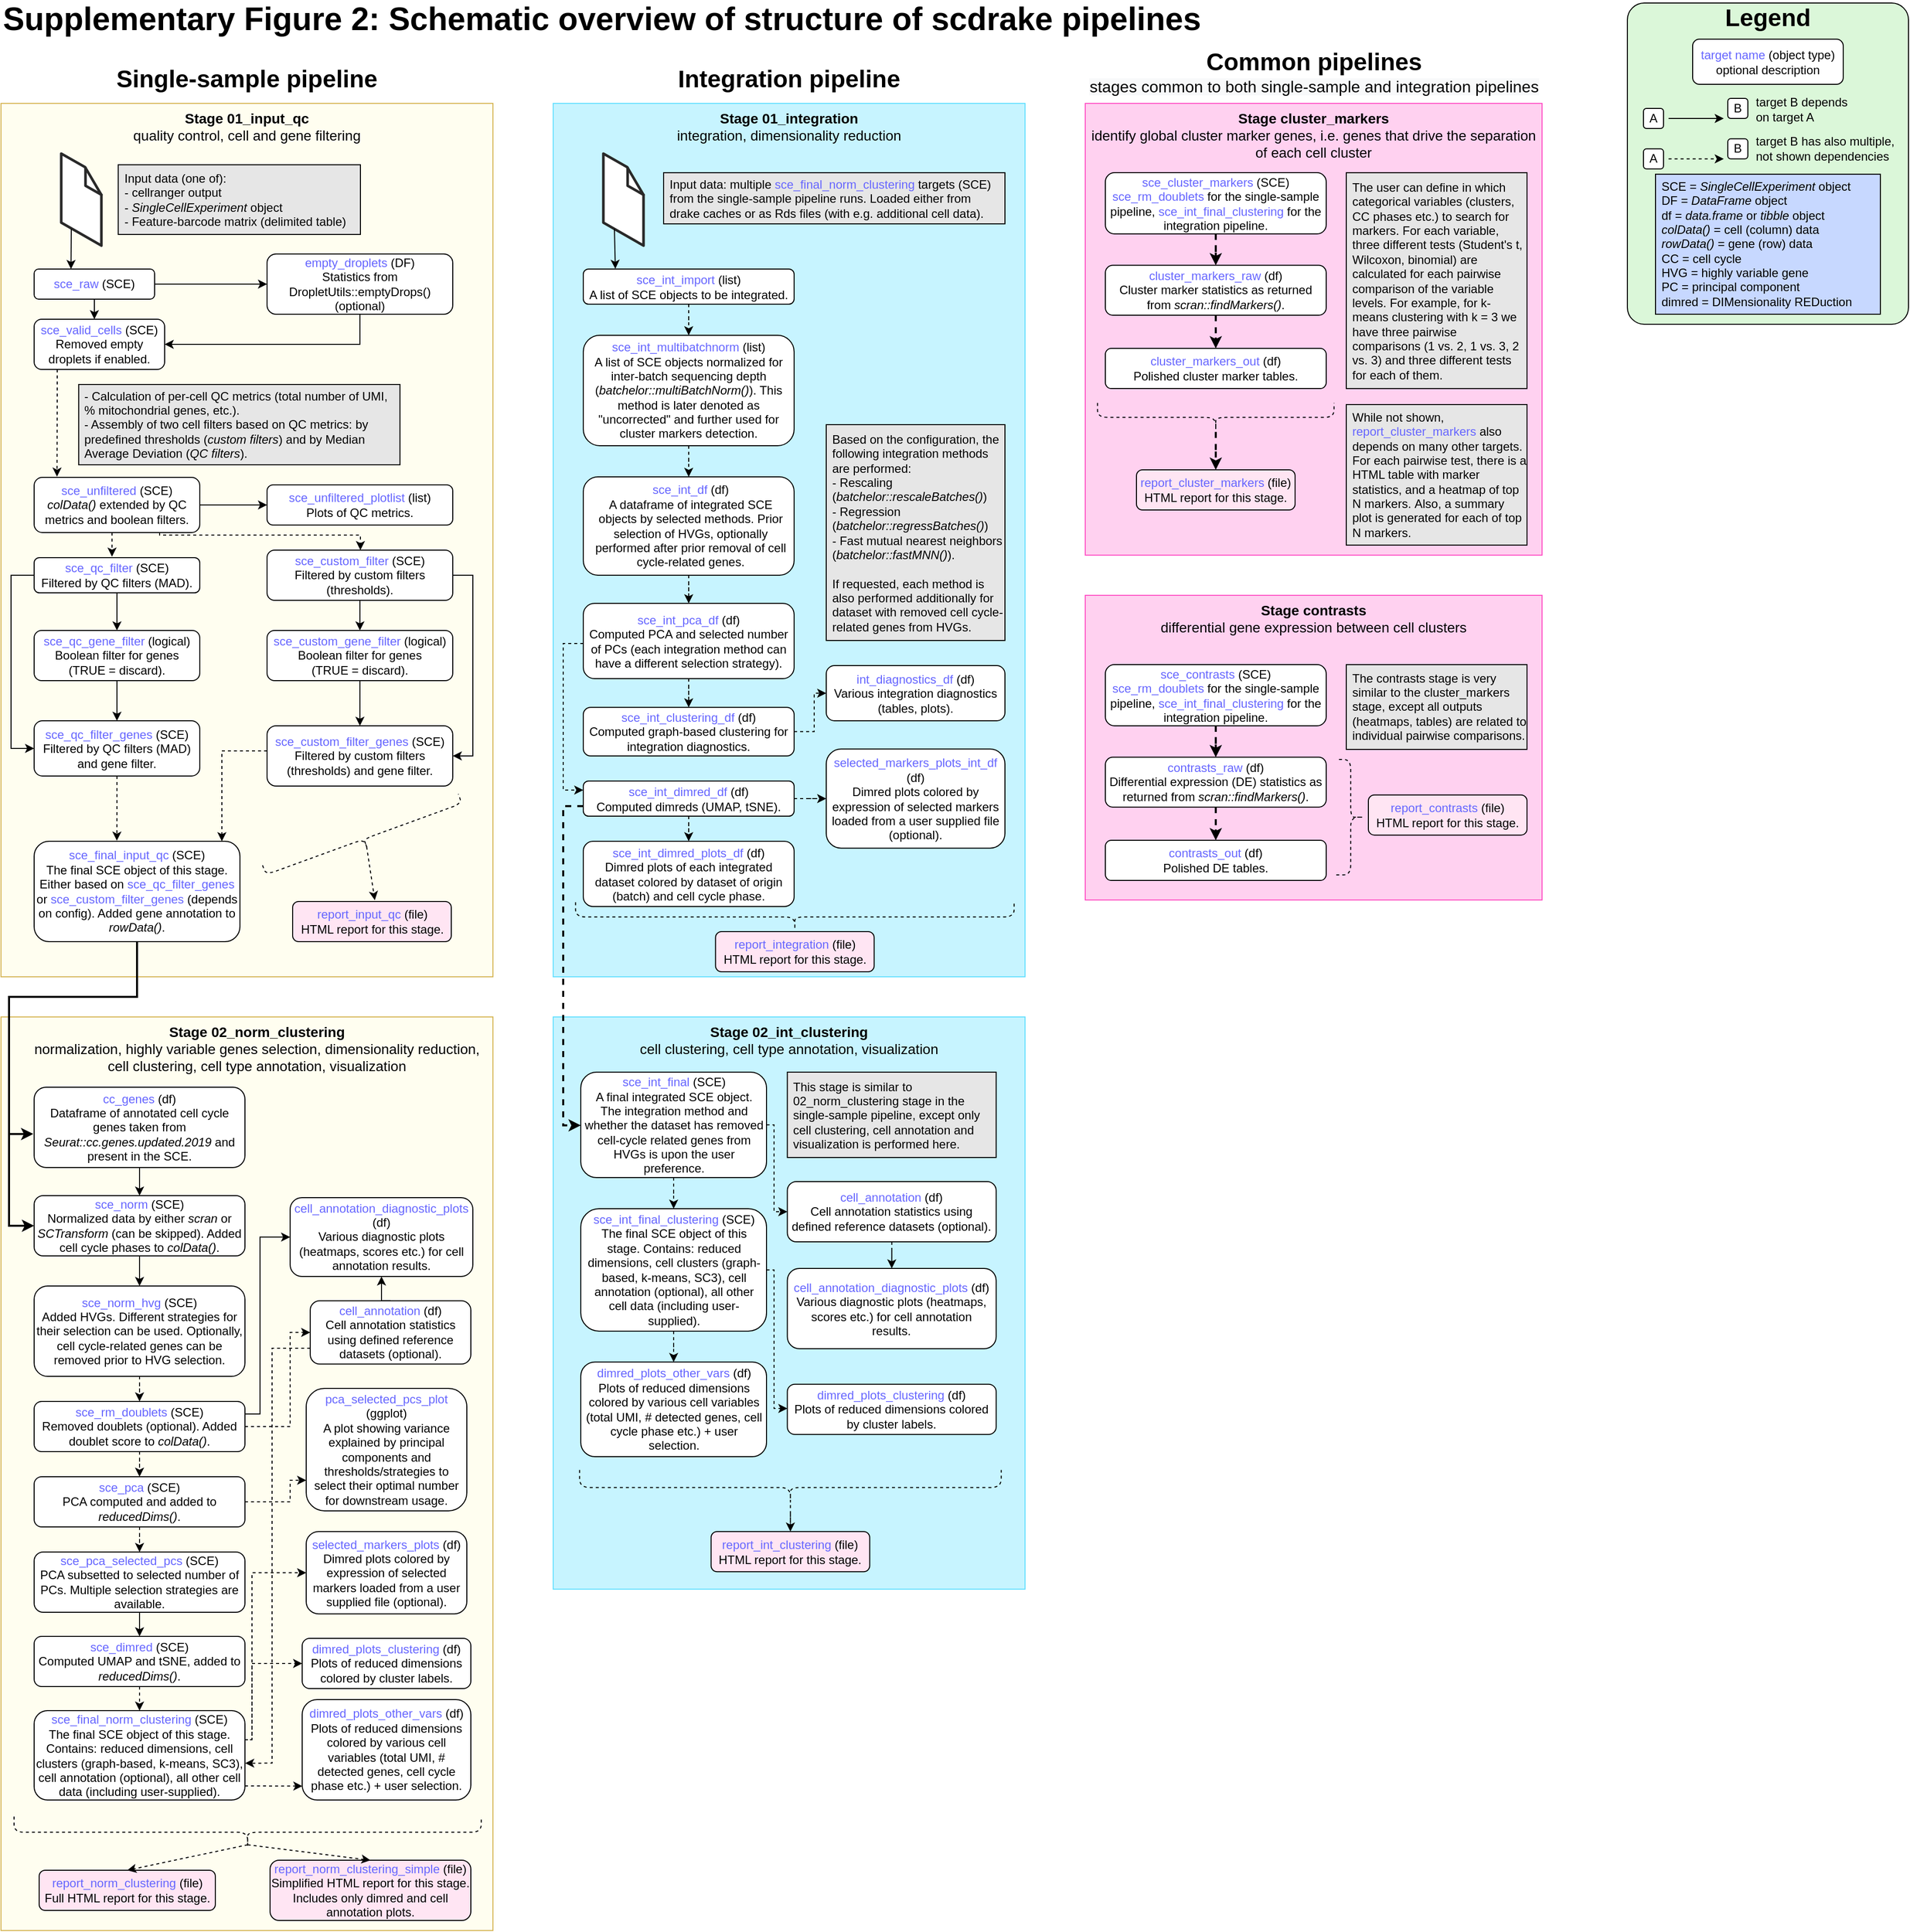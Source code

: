 <mxfile version="20.3.0" type="device"><diagram id="kRLNOENncRnmhNmGzl1d" name="Page-1"><mxGraphModel dx="2031" dy="1413" grid="1" gridSize="10" guides="1" tooltips="1" connect="1" arrows="1" fold="1" page="1" pageScale="1" pageWidth="2000" pageHeight="2000" math="0" shadow="0"><root><mxCell id="0"/><mxCell id="1" parent="0"/><mxCell id="OYucTifmdRN6tnTj4TT2-88" value="&lt;font style=&quot;font-size: 14px;&quot;&gt;&lt;b&gt;Stage 02_int_clustering&lt;/b&gt;&lt;br&gt;cell clustering, cell type annotation, visualization&lt;/font&gt;" style="rounded=0;whiteSpace=wrap;html=1;fillColor=#C7F4FF;strokeColor=#66E0FF;verticalAlign=top;" parent="1" vertex="1"><mxGeometry x="590" y="1030" width="470" height="570" as="geometry"/></mxCell><mxCell id="XZVlYNRyt7zDqL23juJK-51" value="&lt;font style=&quot;font-size: 14px;&quot;&gt;&lt;b&gt;Stage 02_norm_clustering&lt;/b&gt;&lt;br&gt;normalization, highly variable genes selection, dimensionality reduction, cell clustering, cell type annotation, visualization&lt;br&gt;&lt;/font&gt;" style="rounded=0;whiteSpace=wrap;html=1;fillColor=#FFFEF0;strokeColor=#d6b656;verticalAlign=top;spacingLeft=20;" parent="1" vertex="1"><mxGeometry x="40" y="1030" width="490" height="910" as="geometry"/></mxCell><mxCell id="nj5r_WVCg5K1WdDVYo4t-42" value="" style="rounded=1;whiteSpace=wrap;html=1;labelBackgroundColor=none;strokeColor=default;fontSize=12;fontColor=#000000;fillColor=#DBF7D9;arcSize=6;" parent="1" vertex="1"><mxGeometry x="1660" y="20" width="280" height="320" as="geometry"/></mxCell><mxCell id="nj5r_WVCg5K1WdDVYo4t-1" value="&lt;font style=&quot;font-size: 14px;&quot;&gt;&lt;b&gt;Stage 01_input_qc&lt;/b&gt;&lt;br&gt;quality control, cell and gene filtering&lt;/font&gt;" style="rounded=0;whiteSpace=wrap;html=1;fillColor=#FFFEF0;strokeColor=#d6b656;verticalAlign=top;" parent="1" vertex="1"><mxGeometry x="40" y="120" width="490" height="870" as="geometry"/></mxCell><mxCell id="nj5r_WVCg5K1WdDVYo4t-7" value="Input data (one of):&lt;br&gt;&lt;div style=&quot;&quot;&gt;&lt;span style=&quot;background-color: initial;&quot;&gt;- cellranger output&lt;/span&gt;&lt;/div&gt;&lt;div style=&quot;&quot;&gt;&lt;span style=&quot;background-color: initial;&quot;&gt;- &lt;i&gt;SingleCellExperiment&lt;/i&gt; object&lt;/span&gt;&lt;/div&gt;&lt;div style=&quot;&quot;&gt;&lt;span style=&quot;background-color: initial;&quot;&gt;- Feature-barcode matrix&amp;nbsp;&lt;/span&gt;&lt;span style=&quot;background-color: initial;&quot;&gt;(delimited table)&lt;/span&gt;&lt;/div&gt;" style="text;html=1;strokeColor=default;fillColor=#E6E6E6;align=left;verticalAlign=middle;whiteSpace=wrap;rounded=0;spacingLeft=4;" parent="1" vertex="1"><mxGeometry x="156.75" y="181.14" width="241.25" height="69.4" as="geometry"/></mxCell><mxCell id="OYucTifmdRN6tnTj4TT2-3" style="edgeStyle=orthogonalEdgeStyle;rounded=0;orthogonalLoop=1;jettySize=auto;html=1;entryX=0;entryY=0.5;entryDx=0;entryDy=0;" parent="1" source="nj5r_WVCg5K1WdDVYo4t-8" target="nj5r_WVCg5K1WdDVYo4t-15" edge="1"><mxGeometry relative="1" as="geometry"/></mxCell><mxCell id="OYucTifmdRN6tnTj4TT2-5" style="edgeStyle=orthogonalEdgeStyle;rounded=0;orthogonalLoop=1;jettySize=auto;html=1;entryX=0.465;entryY=-0.004;entryDx=0;entryDy=0;entryPerimeter=0;" parent="1" source="nj5r_WVCg5K1WdDVYo4t-8" target="nj5r_WVCg5K1WdDVYo4t-18" edge="1"><mxGeometry relative="1" as="geometry"/></mxCell><mxCell id="nj5r_WVCg5K1WdDVYo4t-8" value="sce_raw&lt;font color=&quot;#000000&quot;&gt; (SCE)&lt;/font&gt;" style="rounded=1;whiteSpace=wrap;html=1;fontColor=#6666FF;fillColor=default;" parent="1" vertex="1"><mxGeometry x="73" y="285" width="120" height="30" as="geometry"/></mxCell><mxCell id="nj5r_WVCg5K1WdDVYo4t-10" value="&lt;font color=&quot;#000000&quot; style=&quot;font-size: 24px;&quot;&gt;Single-sample pipeline&lt;/font&gt;" style="text;html=1;strokeColor=none;fillColor=none;align=center;verticalAlign=middle;whiteSpace=wrap;rounded=0;fontColor=#6666FF;fontSize=24;fontStyle=1" parent="1" vertex="1"><mxGeometry x="40" y="80.6" width="490" height="30" as="geometry"/></mxCell><mxCell id="nj5r_WVCg5K1WdDVYo4t-11" value="&lt;span style=&quot;font-family: Helvetica; font-size: 12px; font-style: normal; font-variant-ligatures: normal; font-variant-caps: normal; font-weight: 400; letter-spacing: normal; orphans: 2; text-indent: 0px; text-transform: none; widows: 2; word-spacing: 0px; -webkit-text-stroke-width: 0px; text-decoration-thickness: initial; text-decoration-style: initial; text-decoration-color: initial; float: none; display: inline !important;&quot;&gt;SCE = &lt;/span&gt;&lt;span style=&quot;font-family: Helvetica; font-size: 12px; font-variant-ligatures: normal; font-variant-caps: normal; font-weight: 400; letter-spacing: normal; orphans: 2; text-indent: 0px; text-transform: none; widows: 2; word-spacing: 0px; -webkit-text-stroke-width: 0px; text-decoration-thickness: initial; text-decoration-style: initial; text-decoration-color: initial; float: none; display: inline !important;&quot;&gt;&lt;i&gt;SingleCellExperiment&lt;/i&gt;&lt;/span&gt;&lt;span style=&quot;font-family: Helvetica; font-size: 12px; font-style: normal; font-variant-ligatures: normal; font-variant-caps: normal; font-weight: 400; letter-spacing: normal; orphans: 2; text-indent: 0px; text-transform: none; widows: 2; word-spacing: 0px; -webkit-text-stroke-width: 0px; text-decoration-thickness: initial; text-decoration-style: initial; text-decoration-color: initial; float: none; display: inline !important;&quot;&gt; object&lt;br&gt;DF = &lt;/span&gt;&lt;span style=&quot;font-family: Helvetica; font-size: 12px; font-variant-ligatures: normal; font-variant-caps: normal; font-weight: 400; letter-spacing: normal; orphans: 2; text-indent: 0px; text-transform: none; widows: 2; word-spacing: 0px; -webkit-text-stroke-width: 0px; text-decoration-thickness: initial; text-decoration-style: initial; text-decoration-color: initial; float: none; display: inline !important;&quot;&gt;&lt;i&gt;DataFrame&lt;/i&gt;&lt;/span&gt;&lt;span style=&quot;font-family: Helvetica; font-size: 12px; font-style: normal; font-variant-ligatures: normal; font-variant-caps: normal; font-weight: 400; letter-spacing: normal; orphans: 2; text-indent: 0px; text-transform: none; widows: 2; word-spacing: 0px; -webkit-text-stroke-width: 0px; text-decoration-thickness: initial; text-decoration-style: initial; text-decoration-color: initial; float: none; display: inline !important;&quot;&gt; object&lt;br&gt;df = &lt;/span&gt;&lt;span style=&quot;font-family: Helvetica; font-size: 12px; font-variant-ligatures: normal; font-variant-caps: normal; font-weight: 400; letter-spacing: normal; orphans: 2; text-indent: 0px; text-transform: none; widows: 2; word-spacing: 0px; -webkit-text-stroke-width: 0px; text-decoration-thickness: initial; text-decoration-style: initial; text-decoration-color: initial; float: none; display: inline !important;&quot;&gt;&lt;i&gt;data.frame&lt;/i&gt;&lt;/span&gt;&lt;span style=&quot;font-family: Helvetica; font-size: 12px; font-style: normal; font-variant-ligatures: normal; font-variant-caps: normal; font-weight: 400; letter-spacing: normal; orphans: 2; text-indent: 0px; text-transform: none; widows: 2; word-spacing: 0px; -webkit-text-stroke-width: 0px; text-decoration-thickness: initial; text-decoration-style: initial; text-decoration-color: initial; float: none; display: inline !important;&quot;&gt; or &lt;/span&gt;&lt;span style=&quot;font-family: Helvetica; font-size: 12px; font-variant-ligatures: normal; font-variant-caps: normal; font-weight: 400; letter-spacing: normal; orphans: 2; text-indent: 0px; text-transform: none; widows: 2; word-spacing: 0px; -webkit-text-stroke-width: 0px; text-decoration-thickness: initial; text-decoration-style: initial; text-decoration-color: initial; float: none; display: inline !important;&quot;&gt;&lt;i&gt;tibble&lt;/i&gt;&lt;/span&gt;&lt;span style=&quot;font-family: Helvetica; font-size: 12px; font-variant-ligatures: normal; font-variant-caps: normal; font-weight: 400; letter-spacing: normal; orphans: 2; text-indent: 0px; text-transform: none; widows: 2; word-spacing: 0px; -webkit-text-stroke-width: 0px; text-decoration-thickness: initial; text-decoration-style: initial; text-decoration-color: initial; float: none; display: inline !important;&quot;&gt; object&lt;br&gt;&lt;i style=&quot;text-align: center;&quot;&gt;colData()&lt;/i&gt;&lt;span style=&quot;text-align: center;&quot;&gt;&amp;nbsp;= cell (column) data&lt;br&gt;&lt;/span&gt;&lt;i&gt;rowData()&lt;/i&gt; = gene (row) data&lt;br&gt;CC = cell cycle&lt;br&gt;HVG = highly variable gene&lt;br&gt;PC = principal component&lt;br&gt;dimred = DIMensionality REDuction&lt;br&gt;&lt;/span&gt;" style="text;whiteSpace=wrap;html=1;fontSize=12;strokeColor=default;fillColor=#C7D8FF;labelBackgroundColor=none;fontColor=default;verticalAlign=middle;horizontal=1;align=left;spacingLeft=4;" parent="1" vertex="1"><mxGeometry x="1688" y="190.54" width="224" height="139.46" as="geometry"/></mxCell><mxCell id="nj5r_WVCg5K1WdDVYo4t-12" value="&lt;span style=&quot;color: rgb(0, 0, 0);&quot;&gt;Supplementary Figure 2:&amp;nbsp;&lt;/span&gt;&lt;font color=&quot;#000000&quot; style=&quot;font-size: 32px;&quot;&gt;Schematic overview of structure of scdrake pipelines&lt;/font&gt;" style="text;html=1;strokeColor=none;fillColor=none;align=left;verticalAlign=middle;whiteSpace=wrap;rounded=0;fontColor=#6666FF;fontSize=32;fontStyle=1" parent="1" vertex="1"><mxGeometry x="40" y="20" width="1220" height="32" as="geometry"/></mxCell><mxCell id="nj5r_WVCg5K1WdDVYo4t-13" value="target name&lt;font color=&quot;#000000&quot;&gt; (object type)&lt;br&gt;optional description&lt;br&gt;&lt;/font&gt;" style="rounded=1;whiteSpace=wrap;html=1;fontColor=#6666FF;fillColor=default;" parent="1" vertex="1"><mxGeometry x="1725" y="56" width="150" height="45" as="geometry"/></mxCell><mxCell id="nj5r_WVCg5K1WdDVYo4t-14" value="&lt;font color=&quot;#000000&quot; style=&quot;font-size: 24px;&quot;&gt;Legend&lt;/font&gt;" style="text;html=1;strokeColor=none;fillColor=none;align=center;verticalAlign=middle;whiteSpace=wrap;rounded=0;fontColor=#6666FF;fontSize=24;fontStyle=1" parent="1" vertex="1"><mxGeometry x="1690" y="20" width="220" height="30" as="geometry"/></mxCell><mxCell id="OYucTifmdRN6tnTj4TT2-4" style="edgeStyle=orthogonalEdgeStyle;rounded=0;orthogonalLoop=1;jettySize=auto;html=1;entryX=1;entryY=0.5;entryDx=0;entryDy=0;" parent="1" source="nj5r_WVCg5K1WdDVYo4t-15" target="nj5r_WVCg5K1WdDVYo4t-18" edge="1"><mxGeometry relative="1" as="geometry"><Array as="points"><mxPoint x="398" y="360"/></Array></mxGeometry></mxCell><mxCell id="nj5r_WVCg5K1WdDVYo4t-15" value="empty_droplets&lt;font color=&quot;#000000&quot;&gt;&amp;nbsp;(DF)&lt;br&gt;&lt;div style=&quot;&quot;&gt;&lt;span style=&quot;background-color: initial;&quot;&gt;Statistics from DropletUtils::emptyDrops() (optional)&lt;/span&gt;&lt;/div&gt;&lt;/font&gt;" style="rounded=1;html=1;fontColor=#6666FF;fillColor=default;whiteSpace=wrap;spacing=2;spacingLeft=0;align=center;" parent="1" vertex="1"><mxGeometry x="305" y="270" width="185" height="60" as="geometry"/></mxCell><mxCell id="OYucTifmdRN6tnTj4TT2-6" style="edgeStyle=orthogonalEdgeStyle;rounded=0;orthogonalLoop=1;jettySize=auto;html=1;entryX=0.138;entryY=-0.013;entryDx=0;entryDy=0;entryPerimeter=0;dashed=1;" parent="1" source="nj5r_WVCg5K1WdDVYo4t-18" target="nj5r_WVCg5K1WdDVYo4t-25" edge="1"><mxGeometry relative="1" as="geometry"><Array as="points"><mxPoint x="96" y="410"/><mxPoint x="96" y="410"/></Array></mxGeometry></mxCell><mxCell id="nj5r_WVCg5K1WdDVYo4t-18" value="sce_valid_cells&lt;font color=&quot;#000000&quot;&gt; (SCE)&lt;br&gt;Removed empty droplets if enabled.&lt;br&gt;&lt;/font&gt;" style="rounded=1;whiteSpace=wrap;html=1;fontColor=#6666FF;fillColor=default;" parent="1" vertex="1"><mxGeometry x="73" y="335" width="130" height="50" as="geometry"/></mxCell><mxCell id="OYucTifmdRN6tnTj4TT2-7" style="edgeStyle=orthogonalEdgeStyle;rounded=0;orthogonalLoop=1;jettySize=auto;html=1;entryX=0;entryY=0.501;entryDx=0;entryDy=0;entryPerimeter=0;" parent="1" source="nj5r_WVCg5K1WdDVYo4t-25" target="XZVlYNRyt7zDqL23juJK-1" edge="1"><mxGeometry relative="1" as="geometry"><Array as="points"><mxPoint x="290" y="520"/><mxPoint x="290" y="520"/></Array></mxGeometry></mxCell><mxCell id="OYucTifmdRN6tnTj4TT2-8" style="edgeStyle=orthogonalEdgeStyle;rounded=0;orthogonalLoop=1;jettySize=auto;html=1;dashed=1;" parent="1" source="nj5r_WVCg5K1WdDVYo4t-25" target="XZVlYNRyt7zDqL23juJK-7" edge="1"><mxGeometry relative="1" as="geometry"><Array as="points"><mxPoint x="198" y="550"/><mxPoint x="398" y="550"/></Array></mxGeometry></mxCell><mxCell id="OYucTifmdRN6tnTj4TT2-9" style="edgeStyle=orthogonalEdgeStyle;rounded=0;orthogonalLoop=1;jettySize=auto;html=1;entryX=0.47;entryY=-0.029;entryDx=0;entryDy=0;entryPerimeter=0;dashed=1;" parent="1" source="nj5r_WVCg5K1WdDVYo4t-25" target="XZVlYNRyt7zDqL23juJK-5" edge="1"><mxGeometry relative="1" as="geometry"><Array as="points"><mxPoint x="151" y="560"/></Array></mxGeometry></mxCell><mxCell id="nj5r_WVCg5K1WdDVYo4t-25" value="sce_unfiltered&lt;font color=&quot;#000000&quot;&gt; (SCE)&lt;br&gt;&lt;i&gt;colData()&lt;/i&gt;&amp;nbsp;extended by QC metrics and boolean filters.&lt;br&gt;&lt;/font&gt;" style="rounded=1;whiteSpace=wrap;html=1;fontColor=#6666FF;fillColor=default;" parent="1" vertex="1"><mxGeometry x="73" y="492.5" width="165" height="55" as="geometry"/></mxCell><mxCell id="nj5r_WVCg5K1WdDVYo4t-28" value="&lt;div style=&quot;&quot;&gt;&lt;span style=&quot;background-color: initial;&quot;&gt;- Calculation of per-cell QC metrics (total number of UMI, % mitochondrial genes, etc.).&lt;/span&gt;&lt;/div&gt;&lt;div style=&quot;&quot;&gt;&lt;span style=&quot;background-color: initial;&quot;&gt;- Assembly of two cell filters based on QC metrics: by predefined thresholds (&lt;/span&gt;&lt;i style=&quot;background-color: initial;&quot;&gt;custom filters&lt;/i&gt;&lt;span style=&quot;background-color: initial;&quot;&gt;) and by Median Average Deviation (&lt;/span&gt;&lt;i style=&quot;background-color: initial;&quot;&gt;QC filters&lt;/i&gt;&lt;span style=&quot;background-color: initial;&quot;&gt;).&lt;/span&gt;&lt;/div&gt;" style="text;html=1;strokeColor=default;fillColor=#E6E6E6;align=left;verticalAlign=middle;whiteSpace=wrap;rounded=0;spacingLeft=4;" parent="1" vertex="1"><mxGeometry x="117.38" y="400" width="320" height="80" as="geometry"/></mxCell><mxCell id="nj5r_WVCg5K1WdDVYo4t-32" value="" style="endArrow=classic;html=1;rounded=0;fontSize=24;fontColor=#000000;jumpStyle=none;" parent="1" edge="1"><mxGeometry width="50" height="50" relative="1" as="geometry"><mxPoint x="1701" y="135" as="sourcePoint"/><mxPoint x="1756" y="135" as="targetPoint"/></mxGeometry></mxCell><mxCell id="nj5r_WVCg5K1WdDVYo4t-34" value="&lt;span style=&quot;font-size: 12px;&quot;&gt;target B depends on target A&lt;/span&gt;" style="text;html=1;strokeColor=none;fillColor=none;align=left;verticalAlign=middle;whiteSpace=wrap;rounded=0;labelBackgroundColor=none;fontSize=12;fontColor=#000000;" parent="1" vertex="1"><mxGeometry x="1786" y="110.6" width="110" height="30" as="geometry"/></mxCell><mxCell id="nj5r_WVCg5K1WdDVYo4t-36" value="A" style="rounded=1;whiteSpace=wrap;html=1;labelBackgroundColor=none;strokeColor=default;fontSize=12;fontColor=#000000;fillColor=#FFFFFF;" parent="1" vertex="1"><mxGeometry x="1676" y="125" width="20" height="20" as="geometry"/></mxCell><mxCell id="nj5r_WVCg5K1WdDVYo4t-37" value="B" style="rounded=1;whiteSpace=wrap;html=1;labelBackgroundColor=none;strokeColor=default;fontSize=12;fontColor=#000000;fillColor=#FFFFFF;" parent="1" vertex="1"><mxGeometry x="1760" y="115" width="20" height="20" as="geometry"/></mxCell><mxCell id="nj5r_WVCg5K1WdDVYo4t-38" value="" style="endArrow=classic;html=1;rounded=0;fontSize=24;fontColor=#000000;jumpStyle=none;dashed=1;" parent="1" edge="1"><mxGeometry width="50" height="50" relative="1" as="geometry"><mxPoint x="1701" y="175.3" as="sourcePoint"/><mxPoint x="1756" y="175.3" as="targetPoint"/></mxGeometry></mxCell><mxCell id="nj5r_WVCg5K1WdDVYo4t-39" value="&lt;span style=&quot;font-size: 12px;&quot;&gt;target B has also multiple,&lt;br&gt;not shown dependencies&lt;/span&gt;" style="text;html=1;strokeColor=none;fillColor=none;align=left;verticalAlign=middle;whiteSpace=wrap;rounded=0;labelBackgroundColor=none;fontSize=12;fontColor=#000000;" parent="1" vertex="1"><mxGeometry x="1786" y="150.3" width="144" height="30" as="geometry"/></mxCell><mxCell id="nj5r_WVCg5K1WdDVYo4t-40" value="A" style="rounded=1;whiteSpace=wrap;html=1;labelBackgroundColor=none;strokeColor=default;fontSize=12;fontColor=#000000;fillColor=#FFFFFF;" parent="1" vertex="1"><mxGeometry x="1676" y="165.3" width="20" height="20" as="geometry"/></mxCell><mxCell id="nj5r_WVCg5K1WdDVYo4t-41" value="B" style="rounded=1;whiteSpace=wrap;html=1;labelBackgroundColor=none;strokeColor=default;fontSize=12;fontColor=#000000;fillColor=#FFFFFF;" parent="1" vertex="1"><mxGeometry x="1760" y="155.3" width="20" height="20" as="geometry"/></mxCell><mxCell id="XZVlYNRyt7zDqL23juJK-1" value="sce_unfiltered_plotlist&lt;font color=&quot;#000000&quot;&gt; (list)&lt;br&gt;Plots of QC metrics.&lt;br&gt;&lt;/font&gt;" style="rounded=1;whiteSpace=wrap;html=1;fontColor=#6666FF;fillColor=default;" parent="1" vertex="1"><mxGeometry x="305" y="500" width="185" height="40" as="geometry"/></mxCell><mxCell id="OYucTifmdRN6tnTj4TT2-13" style="edgeStyle=orthogonalEdgeStyle;rounded=0;orthogonalLoop=1;jettySize=auto;html=1;entryX=0.5;entryY=0;entryDx=0;entryDy=0;" parent="1" source="XZVlYNRyt7zDqL23juJK-3" target="XZVlYNRyt7zDqL23juJK-26" edge="1"><mxGeometry relative="1" as="geometry"/></mxCell><mxCell id="XZVlYNRyt7zDqL23juJK-3" value="sce_qc_gene_filter&lt;font color=&quot;#000000&quot;&gt; (logical)&lt;br&gt;Boolean filter for genes (TRUE = discard).&lt;br&gt;&lt;/font&gt;" style="rounded=1;whiteSpace=wrap;html=1;fontColor=#6666FF;fillColor=default;" parent="1" vertex="1"><mxGeometry x="73" y="645" width="165" height="50" as="geometry"/></mxCell><mxCell id="OYucTifmdRN6tnTj4TT2-11" style="edgeStyle=orthogonalEdgeStyle;rounded=0;orthogonalLoop=1;jettySize=auto;html=1;entryX=0.5;entryY=0;entryDx=0;entryDy=0;" parent="1" source="XZVlYNRyt7zDqL23juJK-5" target="XZVlYNRyt7zDqL23juJK-3" edge="1"><mxGeometry relative="1" as="geometry"/></mxCell><mxCell id="_7ywalsgCx7BF0AgiLHg-6" style="edgeStyle=orthogonalEdgeStyle;rounded=0;orthogonalLoop=1;jettySize=auto;html=1;entryX=0;entryY=0.5;entryDx=0;entryDy=0;" parent="1" source="XZVlYNRyt7zDqL23juJK-5" target="XZVlYNRyt7zDqL23juJK-26" edge="1"><mxGeometry relative="1" as="geometry"><Array as="points"><mxPoint x="50" y="590.0"/><mxPoint x="50" y="762"/></Array></mxGeometry></mxCell><mxCell id="XZVlYNRyt7zDqL23juJK-5" value="sce_qc_filter&lt;font color=&quot;#000000&quot;&gt; (SCE)&lt;br&gt;Filtered by QC filters (MAD).&lt;br&gt;&lt;/font&gt;" style="rounded=1;whiteSpace=wrap;html=1;fontColor=#6666FF;fillColor=default;" parent="1" vertex="1"><mxGeometry x="73" y="572.5" width="165" height="35" as="geometry"/></mxCell><mxCell id="OYucTifmdRN6tnTj4TT2-10" style="edgeStyle=orthogonalEdgeStyle;rounded=0;orthogonalLoop=1;jettySize=auto;html=1;entryX=1;entryY=0.5;entryDx=0;entryDy=0;" parent="1" source="XZVlYNRyt7zDqL23juJK-7" target="XZVlYNRyt7zDqL23juJK-30" edge="1"><mxGeometry relative="1" as="geometry"><Array as="points"><mxPoint x="510" y="590"/><mxPoint x="510" y="770"/></Array></mxGeometry></mxCell><mxCell id="OYucTifmdRN6tnTj4TT2-12" style="edgeStyle=orthogonalEdgeStyle;rounded=0;orthogonalLoop=1;jettySize=auto;html=1;entryX=0.5;entryY=0;entryDx=0;entryDy=0;" parent="1" source="XZVlYNRyt7zDqL23juJK-7" target="XZVlYNRyt7zDqL23juJK-10" edge="1"><mxGeometry relative="1" as="geometry"><Array as="points"><mxPoint x="398" y="630"/><mxPoint x="398" y="630"/></Array></mxGeometry></mxCell><mxCell id="XZVlYNRyt7zDqL23juJK-7" value="sce_custom_filter&lt;font color=&quot;#000000&quot;&gt; (SCE)&lt;br&gt;Filtered by custom filters (thresholds).&lt;br&gt;&lt;/font&gt;" style="rounded=1;whiteSpace=wrap;html=1;fontColor=#6666FF;fillColor=default;" parent="1" vertex="1"><mxGeometry x="305" y="565" width="185" height="50" as="geometry"/></mxCell><mxCell id="OYucTifmdRN6tnTj4TT2-14" style="edgeStyle=orthogonalEdgeStyle;rounded=0;orthogonalLoop=1;jettySize=auto;html=1;entryX=0.5;entryY=0;entryDx=0;entryDy=0;" parent="1" source="XZVlYNRyt7zDqL23juJK-10" target="XZVlYNRyt7zDqL23juJK-30" edge="1"><mxGeometry relative="1" as="geometry"/></mxCell><mxCell id="XZVlYNRyt7zDqL23juJK-10" value="sce_custom_gene_filter&lt;font color=&quot;#000000&quot;&gt; (logical)&lt;br&gt;Boolean filter for genes&lt;br&gt;(TRUE = discard).&lt;br&gt;&lt;/font&gt;" style="rounded=1;whiteSpace=wrap;html=1;fontColor=#6666FF;fillColor=default;" parent="1" vertex="1"><mxGeometry x="305" y="645" width="185" height="50" as="geometry"/></mxCell><mxCell id="XZVlYNRyt7zDqL23juJK-18" value="" style="verticalLabelPosition=bottom;html=1;verticalAlign=top;strokeWidth=1;align=center;outlineConnect=0;dashed=0;outlineConnect=0;shape=mxgraph.aws3d.file;aspect=fixed;strokeColor=#292929;" parent="1" vertex="1"><mxGeometry x="100" y="170.0" width="40" height="91.68" as="geometry"/></mxCell><mxCell id="XZVlYNRyt7zDqL23juJK-19" value="" style="endArrow=classic;html=1;rounded=0;" parent="1" edge="1"><mxGeometry width="50" height="50" relative="1" as="geometry"><mxPoint x="110" y="245" as="sourcePoint"/><mxPoint x="109.71" y="285" as="targetPoint"/></mxGeometry></mxCell><mxCell id="OYucTifmdRN6tnTj4TT2-16" style="edgeStyle=orthogonalEdgeStyle;rounded=0;orthogonalLoop=1;jettySize=auto;html=1;entryX=0.402;entryY=-0.006;entryDx=0;entryDy=0;entryPerimeter=0;dashed=1;" parent="1" source="XZVlYNRyt7zDqL23juJK-26" target="XZVlYNRyt7zDqL23juJK-35" edge="1"><mxGeometry relative="1" as="geometry"/></mxCell><mxCell id="XZVlYNRyt7zDqL23juJK-26" value="sce_qc_filter_genes&lt;font color=&quot;#000000&quot;&gt; (SCE)&lt;br&gt;Filtered by QC filters (MAD) and gene filter.&lt;br&gt;&lt;/font&gt;" style="rounded=1;whiteSpace=wrap;html=1;fontColor=#6666FF;fillColor=default;" parent="1" vertex="1"><mxGeometry x="73" y="735" width="165" height="55" as="geometry"/></mxCell><mxCell id="OYucTifmdRN6tnTj4TT2-17" style="edgeStyle=orthogonalEdgeStyle;rounded=0;orthogonalLoop=1;jettySize=auto;html=1;dashed=1;" parent="1" source="XZVlYNRyt7zDqL23juJK-30" target="XZVlYNRyt7zDqL23juJK-35" edge="1"><mxGeometry relative="1" as="geometry"><Array as="points"><mxPoint x="260" y="765"/></Array></mxGeometry></mxCell><mxCell id="XZVlYNRyt7zDqL23juJK-30" value="sce_custom_filter_genes&lt;font color=&quot;#000000&quot;&gt; (SCE)&lt;br&gt;Filtered by custom filters (thresholds) and gene filter.&lt;br&gt;&lt;/font&gt;" style="rounded=1;whiteSpace=wrap;html=1;fontColor=#6666FF;fillColor=default;" parent="1" vertex="1"><mxGeometry x="305" y="740" width="185" height="60" as="geometry"/></mxCell><mxCell id="OYucTifmdRN6tnTj4TT2-25" style="edgeStyle=orthogonalEdgeStyle;rounded=0;orthogonalLoop=1;jettySize=auto;html=1;entryX=0;entryY=0.5;entryDx=0;entryDy=0;strokeWidth=2;" parent="1" source="XZVlYNRyt7zDqL23juJK-35" target="XZVlYNRyt7zDqL23juJK-52" edge="1"><mxGeometry relative="1" as="geometry"><Array as="points"><mxPoint x="175" y="1010"/><mxPoint x="48" y="1010"/><mxPoint x="48" y="1238"/></Array></mxGeometry></mxCell><mxCell id="OYucTifmdRN6tnTj4TT2-26" style="edgeStyle=orthogonalEdgeStyle;rounded=0;orthogonalLoop=1;jettySize=auto;html=1;entryX=-0.004;entryY=0.582;entryDx=0;entryDy=0;strokeWidth=2;endArrow=classic;endFill=1;entryPerimeter=0;" parent="1" source="XZVlYNRyt7zDqL23juJK-35" target="XZVlYNRyt7zDqL23juJK-63" edge="1"><mxGeometry relative="1" as="geometry"><Array as="points"><mxPoint x="175" y="1010"/><mxPoint x="48" y="1010"/><mxPoint x="48" y="1147"/></Array></mxGeometry></mxCell><mxCell id="XZVlYNRyt7zDqL23juJK-35" value="sce_final_input_qc&lt;font color=&quot;#000000&quot;&gt; (SCE)&lt;br&gt;The final SCE object of this stage. Either based on &lt;/font&gt;sce_qc_filter_genes&lt;font color=&quot;#000000&quot;&gt; or &lt;/font&gt;sce_custom_filter_genes&lt;font color=&quot;#000000&quot;&gt; (depends on config). Added gene annotation to &lt;i&gt;rowData()&lt;/i&gt;.&lt;br&gt;&lt;/font&gt;" style="rounded=1;whiteSpace=wrap;html=1;fontColor=#6666FF;fillColor=default;" parent="1" vertex="1"><mxGeometry x="73" y="855" width="205" height="100" as="geometry"/></mxCell><mxCell id="XZVlYNRyt7zDqL23juJK-41" value="report_input_qc&lt;font color=&quot;#000000&quot;&gt; (file)&lt;br&gt;HTML report for this stage.&lt;br&gt;&lt;/font&gt;" style="rounded=1;whiteSpace=wrap;html=1;fontColor=#6666FF;fillColor=#FFE5F3;" parent="1" vertex="1"><mxGeometry x="330.5" y="915" width="158" height="40" as="geometry"/></mxCell><mxCell id="XZVlYNRyt7zDqL23juJK-45" value="" style="shape=curlyBracket;whiteSpace=wrap;html=1;rounded=1;fillColor=#FFE5F3;rotation=-110;dashed=1;" parent="1" vertex="1"><mxGeometry x="391.45" y="749.06" width="20" height="207.54" as="geometry"/></mxCell><mxCell id="OYucTifmdRN6tnTj4TT2-28" style="edgeStyle=orthogonalEdgeStyle;rounded=0;orthogonalLoop=1;jettySize=auto;html=1;entryX=0.5;entryY=0;entryDx=0;entryDy=0;strokeWidth=1;endArrow=classic;endFill=1;" parent="1" source="XZVlYNRyt7zDqL23juJK-52" target="XZVlYNRyt7zDqL23juJK-54" edge="1"><mxGeometry relative="1" as="geometry"/></mxCell><mxCell id="XZVlYNRyt7zDqL23juJK-52" value="sce_norm&lt;font color=&quot;#000000&quot;&gt; (SCE)&lt;br&gt;Normalized data by either &lt;i&gt;scran&lt;/i&gt;&amp;nbsp;or &lt;i&gt;SCTransform&lt;/i&gt;&amp;nbsp;(&lt;/font&gt;&lt;span style=&quot;color: rgb(0, 0, 0);&quot;&gt;can be skipped). Added cell cycle phases to &lt;i&gt;colData()&lt;/i&gt;.&lt;/span&gt;&lt;font color=&quot;#000000&quot;&gt;&lt;br&gt;&lt;/font&gt;" style="rounded=1;whiteSpace=wrap;html=1;fontColor=#6666FF;fillColor=default;" parent="1" vertex="1"><mxGeometry x="73" y="1208" width="210" height="60" as="geometry"/></mxCell><mxCell id="OYucTifmdRN6tnTj4TT2-30" style="edgeStyle=orthogonalEdgeStyle;rounded=0;orthogonalLoop=1;jettySize=auto;html=1;entryX=0.5;entryY=0;entryDx=0;entryDy=0;dashed=1;strokeWidth=1;endArrow=classic;endFill=1;" parent="1" source="XZVlYNRyt7zDqL23juJK-54" target="XZVlYNRyt7zDqL23juJK-61" edge="1"><mxGeometry relative="1" as="geometry"/></mxCell><mxCell id="XZVlYNRyt7zDqL23juJK-54" value="sce_norm_hvg&lt;font color=&quot;#000000&quot;&gt; (SCE)&lt;br&gt;&lt;/font&gt;&lt;font color=&quot;#000000&quot;&gt;Added HVGs. Different strategies for their selection can be used. Optionally, cell cycle-related genes can be removed prior to HVG selection.&lt;br&gt;&lt;/font&gt;" style="rounded=1;whiteSpace=wrap;html=1;fontColor=#6666FF;fillColor=default;" parent="1" vertex="1"><mxGeometry x="73" y="1298" width="210" height="90" as="geometry"/></mxCell><mxCell id="OYucTifmdRN6tnTj4TT2-31" style="edgeStyle=orthogonalEdgeStyle;rounded=0;orthogonalLoop=1;jettySize=auto;html=1;entryX=0.5;entryY=0;entryDx=0;entryDy=0;dashed=1;strokeWidth=1;endArrow=classic;endFill=1;" parent="1" source="XZVlYNRyt7zDqL23juJK-61" target="XZVlYNRyt7zDqL23juJK-67" edge="1"><mxGeometry relative="1" as="geometry"/></mxCell><mxCell id="OYucTifmdRN6tnTj4TT2-38" style="edgeStyle=orthogonalEdgeStyle;rounded=0;orthogonalLoop=1;jettySize=auto;html=1;entryX=0;entryY=0.5;entryDx=0;entryDy=0;strokeWidth=1;endArrow=classic;endFill=1;dashed=1;" parent="1" source="XZVlYNRyt7zDqL23juJK-61" target="OYucTifmdRN6tnTj4TT2-37" edge="1"><mxGeometry relative="1" as="geometry"><Array as="points"><mxPoint x="328" y="1438"/><mxPoint x="328" y="1344"/></Array></mxGeometry></mxCell><mxCell id="OYucTifmdRN6tnTj4TT2-46" style="edgeStyle=orthogonalEdgeStyle;rounded=0;orthogonalLoop=1;jettySize=auto;html=1;exitX=1;exitY=0.25;exitDx=0;exitDy=0;entryX=0;entryY=0.5;entryDx=0;entryDy=0;strokeWidth=1;endArrow=classic;endFill=1;" parent="1" source="XZVlYNRyt7zDqL23juJK-61" target="OYucTifmdRN6tnTj4TT2-44" edge="1"><mxGeometry relative="1" as="geometry"><Array as="points"><mxPoint x="298" y="1425"/><mxPoint x="298" y="1249"/></Array></mxGeometry></mxCell><mxCell id="XZVlYNRyt7zDqL23juJK-61" value="sce_rm_doublets&lt;font color=&quot;#000000&quot;&gt; (SCE)&lt;br&gt;&lt;/font&gt;&lt;font color=&quot;#000000&quot;&gt;Removed doublets (optional). Added doublet score to &lt;i&gt;colData()&lt;/i&gt;.&lt;br&gt;&lt;/font&gt;" style="rounded=1;whiteSpace=wrap;html=1;fontColor=#6666FF;fillColor=default;" parent="1" vertex="1"><mxGeometry x="73" y="1413" width="210" height="50" as="geometry"/></mxCell><mxCell id="OYucTifmdRN6tnTj4TT2-27" style="edgeStyle=orthogonalEdgeStyle;rounded=0;orthogonalLoop=1;jettySize=auto;html=1;entryX=0.5;entryY=0;entryDx=0;entryDy=0;strokeWidth=1;endArrow=classic;endFill=1;" parent="1" source="XZVlYNRyt7zDqL23juJK-63" target="XZVlYNRyt7zDqL23juJK-52" edge="1"><mxGeometry relative="1" as="geometry"/></mxCell><mxCell id="XZVlYNRyt7zDqL23juJK-63" value="cc_genes&lt;font color=&quot;#000000&quot;&gt; (df)&lt;br&gt;&lt;/font&gt;&lt;font color=&quot;#000000&quot;&gt;Dataframe of annotated cell cycle genes taken from &lt;i&gt;Seurat::cc.genes.updated.2019&lt;/i&gt;&amp;nbsp;and present in the SCE.&lt;br&gt;&lt;/font&gt;" style="rounded=1;whiteSpace=wrap;html=1;fontColor=#6666FF;fillColor=default;" parent="1" vertex="1"><mxGeometry x="73" y="1100" width="210" height="80" as="geometry"/></mxCell><mxCell id="OYucTifmdRN6tnTj4TT2-32" style="edgeStyle=orthogonalEdgeStyle;rounded=0;orthogonalLoop=1;jettySize=auto;html=1;entryX=0.5;entryY=0;entryDx=0;entryDy=0;dashed=1;strokeWidth=1;endArrow=classic;endFill=1;" parent="1" source="XZVlYNRyt7zDqL23juJK-67" target="XZVlYNRyt7zDqL23juJK-72" edge="1"><mxGeometry relative="1" as="geometry"/></mxCell><mxCell id="OYucTifmdRN6tnTj4TT2-39" style="edgeStyle=orthogonalEdgeStyle;rounded=0;orthogonalLoop=1;jettySize=auto;html=1;entryX=0;entryY=0.75;entryDx=0;entryDy=0;dashed=1;strokeWidth=1;endArrow=classic;endFill=1;" parent="1" source="XZVlYNRyt7zDqL23juJK-67" target="XZVlYNRyt7zDqL23juJK-69" edge="1"><mxGeometry relative="1" as="geometry"><Array as="points"><mxPoint x="328" y="1513"/><mxPoint x="328" y="1491"/></Array></mxGeometry></mxCell><mxCell id="XZVlYNRyt7zDqL23juJK-67" value="sce_pca&lt;font color=&quot;#000000&quot;&gt; (SCE)&lt;br&gt;&lt;/font&gt;&lt;font color=&quot;#000000&quot;&gt;PCA computed and added to &lt;i&gt;reducedDims()&lt;/i&gt;.&lt;br&gt;&lt;/font&gt;" style="rounded=1;whiteSpace=wrap;html=1;fontColor=#6666FF;fillColor=default;" parent="1" vertex="1"><mxGeometry x="73" y="1488" width="210" height="50" as="geometry"/></mxCell><mxCell id="XZVlYNRyt7zDqL23juJK-69" value="pca_selected_pcs_plot&lt;font color=&quot;#000000&quot;&gt; (ggplot)&lt;br&gt;&lt;/font&gt;&lt;font color=&quot;#000000&quot;&gt;A plot showing variance explained by principal components and thresholds/strategies to select their optimal number for downstream usage.&lt;br&gt;&lt;/font&gt;" style="rounded=1;whiteSpace=wrap;html=1;fontColor=#6666FF;fillColor=default;" parent="1" vertex="1"><mxGeometry x="344" y="1400" width="160" height="122" as="geometry"/></mxCell><mxCell id="OYucTifmdRN6tnTj4TT2-34" style="edgeStyle=orthogonalEdgeStyle;rounded=0;orthogonalLoop=1;jettySize=auto;html=1;entryX=0.5;entryY=0;entryDx=0;entryDy=0;strokeWidth=1;endArrow=classic;endFill=1;" parent="1" source="XZVlYNRyt7zDqL23juJK-72" target="XZVlYNRyt7zDqL23juJK-74" edge="1"><mxGeometry relative="1" as="geometry"/></mxCell><mxCell id="XZVlYNRyt7zDqL23juJK-72" value="sce_pca_selected_pcs&lt;font color=&quot;#000000&quot;&gt; (SCE)&lt;br&gt;&lt;/font&gt;&lt;font color=&quot;#000000&quot;&gt;PCA subsetted to selected number of PCs. Multiple selection strategies are available.&lt;br&gt;&lt;/font&gt;" style="rounded=1;whiteSpace=wrap;html=1;fontColor=#6666FF;fillColor=default;" parent="1" vertex="1"><mxGeometry x="73" y="1563" width="210" height="60" as="geometry"/></mxCell><mxCell id="OYucTifmdRN6tnTj4TT2-42" style="edgeStyle=orthogonalEdgeStyle;rounded=0;orthogonalLoop=1;jettySize=auto;html=1;exitX=0.5;exitY=1;exitDx=0;exitDy=0;entryX=0.5;entryY=0;entryDx=0;entryDy=0;dashed=1;strokeWidth=1;endArrow=classic;endFill=1;" parent="1" source="XZVlYNRyt7zDqL23juJK-74" target="OYucTifmdRN6tnTj4TT2-41" edge="1"><mxGeometry relative="1" as="geometry"/></mxCell><mxCell id="XZVlYNRyt7zDqL23juJK-74" value="sce_dimred&lt;font color=&quot;#000000&quot;&gt; (SCE)&lt;br&gt;&lt;/font&gt;&lt;font color=&quot;#000000&quot;&gt;Computed UMAP and tSNE, added to &lt;i&gt;reducedDims()&lt;/i&gt;.&lt;br&gt;&lt;/font&gt;" style="rounded=1;whiteSpace=wrap;html=1;fontColor=#6666FF;fillColor=default;" parent="1" vertex="1"><mxGeometry x="73" y="1647" width="210" height="50" as="geometry"/></mxCell><mxCell id="OYucTifmdRN6tnTj4TT2-24" value="" style="endArrow=classic;html=1;rounded=0;dashed=1;entryX=0.518;entryY=-0.032;entryDx=0;entryDy=0;entryPerimeter=0;exitX=0.1;exitY=0.5;exitDx=0;exitDy=0;exitPerimeter=0;" parent="1" source="XZVlYNRyt7zDqL23juJK-45" target="XZVlYNRyt7zDqL23juJK-41" edge="1"><mxGeometry width="50" height="50" relative="1" as="geometry"><mxPoint x="376.36" y="864" as="sourcePoint"/><mxPoint x="376.36" y="914" as="targetPoint"/></mxGeometry></mxCell><mxCell id="OYucTifmdRN6tnTj4TT2-45" style="edgeStyle=orthogonalEdgeStyle;rounded=0;orthogonalLoop=1;jettySize=auto;html=1;exitX=0.5;exitY=0;exitDx=0;exitDy=0;entryX=0.5;entryY=1;entryDx=0;entryDy=0;strokeWidth=1;endArrow=classic;endFill=1;" parent="1" source="OYucTifmdRN6tnTj4TT2-37" target="OYucTifmdRN6tnTj4TT2-44" edge="1"><mxGeometry relative="1" as="geometry"/></mxCell><mxCell id="_7ywalsgCx7BF0AgiLHg-1" style="edgeStyle=orthogonalEdgeStyle;rounded=0;orthogonalLoop=1;jettySize=auto;html=1;entryX=1.001;entryY=0.588;entryDx=0;entryDy=0;entryPerimeter=0;dashed=1;" parent="1" source="OYucTifmdRN6tnTj4TT2-37" target="OYucTifmdRN6tnTj4TT2-41" edge="1"><mxGeometry relative="1" as="geometry"><Array as="points"><mxPoint x="310" y="1360"/><mxPoint x="310" y="1773"/></Array></mxGeometry></mxCell><mxCell id="OYucTifmdRN6tnTj4TT2-37" value="cell_annotation&lt;font color=&quot;#000000&quot;&gt; (df)&lt;br&gt;&lt;/font&gt;&lt;font color=&quot;#000000&quot;&gt;Cell annotation statistics using defined reference datasets (optional).&lt;br&gt;&lt;/font&gt;" style="rounded=1;whiteSpace=wrap;html=1;fontColor=#6666FF;fillColor=default;" parent="1" vertex="1"><mxGeometry x="348" y="1312.75" width="160" height="63" as="geometry"/></mxCell><mxCell id="OYucTifmdRN6tnTj4TT2-49" style="edgeStyle=orthogonalEdgeStyle;rounded=0;orthogonalLoop=1;jettySize=auto;html=1;entryX=0;entryY=0.5;entryDx=0;entryDy=0;strokeWidth=1;endArrow=classic;endFill=1;dashed=1;" parent="1" target="OYucTifmdRN6tnTj4TT2-47" edge="1"><mxGeometry relative="1" as="geometry"><Array as="points"><mxPoint x="273" y="1750"/><mxPoint x="290" y="1750"/><mxPoint x="290" y="1674"/></Array><mxPoint x="270" y="1750" as="sourcePoint"/></mxGeometry></mxCell><mxCell id="OYucTifmdRN6tnTj4TT2-79" style="edgeStyle=orthogonalEdgeStyle;rounded=0;orthogonalLoop=1;jettySize=auto;html=1;entryX=0.001;entryY=0.862;entryDx=0;entryDy=0;entryPerimeter=0;dashed=1;strokeWidth=1;fontColor=#000000;endArrow=classic;endFill=1;" parent="1" source="OYucTifmdRN6tnTj4TT2-41" target="OYucTifmdRN6tnTj4TT2-48" edge="1"><mxGeometry relative="1" as="geometry"><Array as="points"><mxPoint x="288" y="1796"/><mxPoint x="288" y="1796"/></Array></mxGeometry></mxCell><mxCell id="OYucTifmdRN6tnTj4TT2-80" style="edgeStyle=orthogonalEdgeStyle;rounded=0;orthogonalLoop=1;jettySize=auto;html=1;entryX=0;entryY=0.5;entryDx=0;entryDy=0;dashed=1;strokeWidth=1;fontColor=#000000;endArrow=classic;endFill=1;" parent="1" source="OYucTifmdRN6tnTj4TT2-41" target="OYucTifmdRN6tnTj4TT2-78" edge="1"><mxGeometry relative="1" as="geometry"><Array as="points"><mxPoint x="290" y="1750"/><mxPoint x="290" y="1584"/></Array></mxGeometry></mxCell><mxCell id="OYucTifmdRN6tnTj4TT2-41" value="sce_final_norm_clustering&lt;font color=&quot;#000000&quot;&gt; (SCE)&lt;br&gt;&lt;/font&gt;&lt;font color=&quot;#000000&quot;&gt;The final SCE object of this stage. Contains: reduced dimensions, cell clusters (graph-based, k-means, SC3), cell annotation (optional), all other cell data (including user-supplied).&lt;br&gt;&lt;/font&gt;" style="rounded=1;whiteSpace=wrap;html=1;fontColor=#6666FF;fillColor=default;" parent="1" vertex="1"><mxGeometry x="73" y="1721" width="210" height="89" as="geometry"/></mxCell><mxCell id="OYucTifmdRN6tnTj4TT2-44" value="cell_annotation_diagnostic_plots&lt;font color=&quot;#000000&quot;&gt; (df)&lt;br&gt;&lt;/font&gt;&lt;font color=&quot;#000000&quot;&gt;Various diagnostic plots (heatmaps, scores etc.) for cell annotation results.&lt;br&gt;&lt;/font&gt;" style="rounded=1;whiteSpace=wrap;html=1;fontColor=#6666FF;fillColor=default;" parent="1" vertex="1"><mxGeometry x="328" y="1210" width="182" height="78.5" as="geometry"/></mxCell><mxCell id="OYucTifmdRN6tnTj4TT2-47" value="dimred_plots_clustering&lt;font color=&quot;#000000&quot;&gt; (df)&lt;br&gt;&lt;/font&gt;&lt;font color=&quot;#000000&quot;&gt;Plots of reduced dimensions colored by cluster labels.&lt;br&gt;&lt;/font&gt;" style="rounded=1;whiteSpace=wrap;html=1;fontColor=#6666FF;fillColor=default;" parent="1" vertex="1"><mxGeometry x="340" y="1649" width="168" height="50" as="geometry"/></mxCell><mxCell id="OYucTifmdRN6tnTj4TT2-48" value="dimred_plots_other_vars&lt;font color=&quot;#000000&quot;&gt; (df)&lt;br&gt;&lt;/font&gt;&lt;font color=&quot;#000000&quot;&gt;Plots of reduced dimensions colored by various cell variables (total UMI, # detected genes, cell cycle phase etc.) + user selection.&lt;br&gt;&lt;/font&gt;" style="rounded=1;whiteSpace=wrap;html=1;fontColor=#6666FF;fillColor=default;" parent="1" vertex="1"><mxGeometry x="340" y="1710" width="168" height="100" as="geometry"/></mxCell><mxCell id="OYucTifmdRN6tnTj4TT2-51" value="" style="shape=curlyBracket;whiteSpace=wrap;html=1;rounded=1;rotation=-90;dashed=1;" parent="1" vertex="1"><mxGeometry x="270.05" y="1609.45" width="31.25" height="465.37" as="geometry"/></mxCell><mxCell id="OYucTifmdRN6tnTj4TT2-52" value="report_norm_clustering&lt;font color=&quot;#000000&quot;&gt; (file)&lt;br&gt;Full HTML report for this stage.&lt;br&gt;&lt;/font&gt;" style="rounded=1;whiteSpace=wrap;html=1;fontColor=#6666FF;fillColor=#FFE5F3;" parent="1" vertex="1"><mxGeometry x="78" y="1880" width="175.5" height="40" as="geometry"/></mxCell><mxCell id="OYucTifmdRN6tnTj4TT2-53" value="report_norm_clustering_simple&lt;font color=&quot;#000000&quot;&gt; (file)&lt;br&gt;Simplified HTML report for this stage. Includes only dimred and&amp;nbsp;&lt;/font&gt;&lt;span style=&quot;color: rgb(0, 0, 0);&quot;&gt;cell annotation&amp;nbsp;&lt;/span&gt;&lt;font color=&quot;#000000&quot;&gt;plots.&lt;br&gt;&lt;/font&gt;" style="rounded=1;whiteSpace=wrap;html=1;fontColor=#6666FF;fillColor=#FFE5F3;" parent="1" vertex="1"><mxGeometry x="308" y="1870" width="200" height="60" as="geometry"/></mxCell><mxCell id="OYucTifmdRN6tnTj4TT2-54" value="" style="endArrow=classic;html=1;rounded=0;dashed=1;strokeWidth=1;exitX=0.1;exitY=0.5;exitDx=0;exitDy=0;exitPerimeter=0;entryX=0.5;entryY=0;entryDx=0;entryDy=0;" parent="1" source="OYucTifmdRN6tnTj4TT2-51" target="OYucTifmdRN6tnTj4TT2-52" edge="1"><mxGeometry width="50" height="50" relative="1" as="geometry"><mxPoint x="418" y="1920" as="sourcePoint"/><mxPoint x="468" y="1870" as="targetPoint"/></mxGeometry></mxCell><mxCell id="OYucTifmdRN6tnTj4TT2-56" value="" style="endArrow=classic;html=1;rounded=0;dashed=1;strokeWidth=1;exitX=0.1;exitY=0.5;exitDx=0;exitDy=0;exitPerimeter=0;entryX=0.5;entryY=0;entryDx=0;entryDy=0;" parent="1" source="OYucTifmdRN6tnTj4TT2-51" target="OYucTifmdRN6tnTj4TT2-53" edge="1"><mxGeometry width="50" height="50" relative="1" as="geometry"><mxPoint x="418" y="1920" as="sourcePoint"/><mxPoint x="468" y="1870" as="targetPoint"/></mxGeometry></mxCell><mxCell id="OYucTifmdRN6tnTj4TT2-57" value="&lt;font style=&quot;font-size: 14px;&quot;&gt;&lt;b&gt;Stage 01_integration&lt;/b&gt;&lt;br&gt;integration, dimensionality reduction&lt;/font&gt;" style="rounded=0;whiteSpace=wrap;html=1;fillColor=#C7F4FF;strokeColor=#66E0FF;verticalAlign=top;" parent="1" vertex="1"><mxGeometry x="590" y="120" width="470" height="870" as="geometry"/></mxCell><mxCell id="OYucTifmdRN6tnTj4TT2-58" value="&lt;font color=&quot;#000000&quot; style=&quot;font-size: 24px;&quot;&gt;Integration pipeline&lt;/font&gt;" style="text;html=1;strokeColor=none;fillColor=none;align=center;verticalAlign=middle;whiteSpace=wrap;rounded=0;fontColor=#6666FF;fontSize=24;fontStyle=1" parent="1" vertex="1"><mxGeometry x="590" y="80.6" width="470" height="30" as="geometry"/></mxCell><mxCell id="OYucTifmdRN6tnTj4TT2-59" value="&lt;div style=&quot;&quot;&gt;&lt;span style=&quot;background-color: initial;&quot;&gt;Input data: multiple&amp;nbsp;&lt;/span&gt;&lt;font style=&quot;background-color: initial;&quot; color=&quot;#6666ff&quot;&gt;sce_final_norm_clustering&lt;/font&gt;&lt;span style=&quot;background-color: initial;&quot;&gt;&amp;nbsp;targets (SCE) from the single-sample pipeline runs. Loaded either from drake caches or as Rds files (with e.g. additional cell data).&lt;/span&gt;&lt;/div&gt;" style="text;html=1;strokeColor=default;fillColor=#E6E6E6;align=left;verticalAlign=middle;whiteSpace=wrap;rounded=0;spacingLeft=4;spacingRight=4;" parent="1" vertex="1"><mxGeometry x="700" y="189.06" width="340" height="50.94" as="geometry"/></mxCell><mxCell id="OYucTifmdRN6tnTj4TT2-60" value="" style="verticalLabelPosition=bottom;html=1;verticalAlign=top;strokeWidth=1;align=center;outlineConnect=0;dashed=0;outlineConnect=0;shape=mxgraph.aws3d.file;aspect=fixed;strokeColor=#292929;" parent="1" vertex="1"><mxGeometry x="640" y="170.0" width="40" height="91.68" as="geometry"/></mxCell><mxCell id="OYucTifmdRN6tnTj4TT2-61" value="" style="endArrow=classic;html=1;rounded=0;entryX=0.152;entryY=-0.007;entryDx=0;entryDy=0;entryPerimeter=0;" parent="1" target="OYucTifmdRN6tnTj4TT2-62" edge="1"><mxGeometry width="50" height="50" relative="1" as="geometry"><mxPoint x="651" y="245" as="sourcePoint"/><mxPoint x="650" y="280" as="targetPoint"/></mxGeometry></mxCell><mxCell id="OYucTifmdRN6tnTj4TT2-69" style="edgeStyle=orthogonalEdgeStyle;rounded=0;orthogonalLoop=1;jettySize=auto;html=1;entryX=0.5;entryY=0;entryDx=0;entryDy=0;strokeWidth=1;fontColor=#000000;endArrow=classic;endFill=1;dashed=1;" parent="1" source="OYucTifmdRN6tnTj4TT2-62" target="OYucTifmdRN6tnTj4TT2-63" edge="1"><mxGeometry relative="1" as="geometry"/></mxCell><mxCell id="OYucTifmdRN6tnTj4TT2-62" value="sce_int_import&lt;font color=&quot;#000000&quot;&gt; (list)&lt;br&gt;&lt;/font&gt;&lt;font color=&quot;#000000&quot;&gt;A list of SCE objects to be integrated.&lt;br&gt;&lt;/font&gt;" style="rounded=1;whiteSpace=wrap;html=1;fontColor=#6666FF;fillColor=default;" parent="1" vertex="1"><mxGeometry x="620" y="285" width="210" height="35" as="geometry"/></mxCell><mxCell id="OYucTifmdRN6tnTj4TT2-70" style="edgeStyle=orthogonalEdgeStyle;rounded=0;orthogonalLoop=1;jettySize=auto;html=1;entryX=0.5;entryY=0;entryDx=0;entryDy=0;dashed=1;strokeWidth=1;fontColor=#000000;endArrow=classic;endFill=1;" parent="1" source="OYucTifmdRN6tnTj4TT2-63" target="OYucTifmdRN6tnTj4TT2-66" edge="1"><mxGeometry relative="1" as="geometry"/></mxCell><mxCell id="OYucTifmdRN6tnTj4TT2-63" value="sce_int_multibatchnorm&lt;font color=&quot;#000000&quot;&gt; (list)&lt;br&gt;A list of SCE objects normalized for inter-batch sequencing depth (&lt;i&gt;batchelor::multiBatchNorm()&lt;/i&gt;). This method is later denoted as &quot;uncorrected&quot; and further used for cluster markers detection.&lt;br&gt;&lt;/font&gt;" style="rounded=1;whiteSpace=wrap;html=1;fontColor=#6666FF;fillColor=default;" parent="1" vertex="1"><mxGeometry x="620" y="351" width="210" height="110" as="geometry"/></mxCell><mxCell id="OYucTifmdRN6tnTj4TT2-74" style="edgeStyle=orthogonalEdgeStyle;rounded=0;orthogonalLoop=1;jettySize=auto;html=1;entryX=0.5;entryY=0;entryDx=0;entryDy=0;dashed=1;strokeWidth=1;fontColor=#000000;endArrow=classic;endFill=1;" parent="1" source="OYucTifmdRN6tnTj4TT2-66" target="OYucTifmdRN6tnTj4TT2-67" edge="1"><mxGeometry relative="1" as="geometry"/></mxCell><mxCell id="OYucTifmdRN6tnTj4TT2-66" value="sce_int_df&lt;font color=&quot;#000000&quot;&gt; (df)&lt;br&gt;A dataframe of integrated SCE objects by selected methods. Prior selection of HVGs, optionally performed after prior removal of cell cycle-related genes.&lt;br&gt;&lt;/font&gt;" style="rounded=1;whiteSpace=wrap;html=1;fontColor=#6666FF;fillColor=default;spacingLeft=4;" parent="1" vertex="1"><mxGeometry x="620" y="492" width="210" height="98" as="geometry"/></mxCell><mxCell id="OYucTifmdRN6tnTj4TT2-110" style="edgeStyle=orthogonalEdgeStyle;rounded=0;orthogonalLoop=1;jettySize=auto;html=1;entryX=0;entryY=0.25;entryDx=0;entryDy=0;dashed=1;strokeWidth=1;fontSize=20;fontColor=#000000;endArrow=classic;endFill=1;" parent="1" source="OYucTifmdRN6tnTj4TT2-67" target="OYucTifmdRN6tnTj4TT2-76" edge="1"><mxGeometry relative="1" as="geometry"><Array as="points"><mxPoint x="600" y="658"/><mxPoint x="600" y="804"/><mxPoint x="620" y="804"/></Array></mxGeometry></mxCell><mxCell id="_7ywalsgCx7BF0AgiLHg-2" style="edgeStyle=orthogonalEdgeStyle;rounded=0;orthogonalLoop=1;jettySize=auto;html=1;entryX=0.5;entryY=0;entryDx=0;entryDy=0;dashed=1;" parent="1" source="OYucTifmdRN6tnTj4TT2-67" target="OYucTifmdRN6tnTj4TT2-71" edge="1"><mxGeometry relative="1" as="geometry"/></mxCell><mxCell id="OYucTifmdRN6tnTj4TT2-67" value="sce_int_pca_df&lt;font color=&quot;#000000&quot;&gt; (df)&lt;br&gt;Computed PCA and selected number of PCs (each integration method can have a different selection strategy).&lt;br&gt;&lt;/font&gt;" style="rounded=1;whiteSpace=wrap;html=1;fontColor=#6666FF;fillColor=default;" parent="1" vertex="1"><mxGeometry x="620" y="618" width="210" height="75" as="geometry"/></mxCell><mxCell id="OYucTifmdRN6tnTj4TT2-68" value="int_diagnostics_df&lt;font color=&quot;#000000&quot;&gt; (df)&lt;br&gt;Various integration diagnostics (tables, plots).&lt;br&gt;&lt;/font&gt;" style="rounded=1;whiteSpace=wrap;html=1;fontColor=#6666FF;fillColor=default;" parent="1" vertex="1"><mxGeometry x="862" y="680" width="178" height="55" as="geometry"/></mxCell><mxCell id="OYucTifmdRN6tnTj4TT2-73" style="edgeStyle=orthogonalEdgeStyle;rounded=0;orthogonalLoop=1;jettySize=auto;html=1;entryX=0;entryY=0.5;entryDx=0;entryDy=0;dashed=1;strokeWidth=1;fontColor=#000000;endArrow=classic;endFill=1;" parent="1" source="OYucTifmdRN6tnTj4TT2-71" target="OYucTifmdRN6tnTj4TT2-68" edge="1"><mxGeometry relative="1" as="geometry"/></mxCell><mxCell id="OYucTifmdRN6tnTj4TT2-71" value="sce_int_clustering_df&lt;font color=&quot;#000000&quot;&gt; (df)&lt;br&gt;Computed graph-based clustering for integration diagnostics.&lt;br&gt;&lt;/font&gt;" style="rounded=1;whiteSpace=wrap;html=1;fontColor=#6666FF;fillColor=default;" parent="1" vertex="1"><mxGeometry x="620" y="721.63" width="210" height="48.37" as="geometry"/></mxCell><mxCell id="OYucTifmdRN6tnTj4TT2-82" style="edgeStyle=orthogonalEdgeStyle;rounded=0;orthogonalLoop=1;jettySize=auto;html=1;entryX=0;entryY=0.5;entryDx=0;entryDy=0;dashed=1;strokeWidth=1;fontColor=#000000;endArrow=classic;endFill=1;" parent="1" source="OYucTifmdRN6tnTj4TT2-76" target="OYucTifmdRN6tnTj4TT2-81" edge="1"><mxGeometry relative="1" as="geometry"/></mxCell><mxCell id="OYucTifmdRN6tnTj4TT2-111" style="edgeStyle=orthogonalEdgeStyle;rounded=0;orthogonalLoop=1;jettySize=auto;html=1;entryX=0.5;entryY=0;entryDx=0;entryDy=0;dashed=1;strokeWidth=1;fontSize=20;fontColor=#000000;endArrow=classic;endFill=1;" parent="1" source="OYucTifmdRN6tnTj4TT2-76" target="OYucTifmdRN6tnTj4TT2-77" edge="1"><mxGeometry relative="1" as="geometry"/></mxCell><mxCell id="DrTMwaxAC77EiMDbTJBz-20" style="edgeStyle=orthogonalEdgeStyle;rounded=0;orthogonalLoop=1;jettySize=auto;html=1;entryX=0;entryY=0.5;entryDx=0;entryDy=0;dashed=1;strokeWidth=2;" parent="1" source="OYucTifmdRN6tnTj4TT2-76" target="OYucTifmdRN6tnTj4TT2-90" edge="1"><mxGeometry relative="1" as="geometry"><Array as="points"><mxPoint x="600" y="820"/><mxPoint x="600" y="1138"/><mxPoint x="617" y="1138"/></Array></mxGeometry></mxCell><mxCell id="OYucTifmdRN6tnTj4TT2-76" value="sce_int_dimred_df&lt;font color=&quot;#000000&quot;&gt; (df)&lt;br&gt;Computed dimreds (UMAP, tSNE).&lt;br&gt;&lt;/font&gt;" style="rounded=1;whiteSpace=wrap;html=1;fontColor=#6666FF;fillColor=default;" parent="1" vertex="1"><mxGeometry x="620" y="795" width="210" height="35" as="geometry"/></mxCell><mxCell id="OYucTifmdRN6tnTj4TT2-77" value="sce_int_dimred_plots_df&lt;font color=&quot;#000000&quot;&gt; (df)&lt;br&gt;Dimred plots of each integrated dataset colored by dataset of origin (batch) and cell cycle phase.&lt;br&gt;&lt;/font&gt;" style="rounded=1;whiteSpace=wrap;html=1;fontColor=#6666FF;fillColor=default;" parent="1" vertex="1"><mxGeometry x="620" y="855" width="210" height="65" as="geometry"/></mxCell><mxCell id="OYucTifmdRN6tnTj4TT2-78" value="selected_markers_plots&lt;font color=&quot;#000000&quot;&gt; (df)&lt;br&gt;&lt;/font&gt;&lt;font color=&quot;#000000&quot;&gt;Dimred plots colored by expression of selected markers loaded from a user supplied file (optional).&lt;br&gt;&lt;/font&gt;" style="rounded=1;whiteSpace=wrap;html=1;fontColor=#6666FF;fillColor=default;" parent="1" vertex="1"><mxGeometry x="344" y="1542.63" width="160" height="82" as="geometry"/></mxCell><mxCell id="OYucTifmdRN6tnTj4TT2-81" value="selected_markers_plots_int_df&lt;font color=&quot;#000000&quot;&gt; (df)&lt;br&gt;&lt;/font&gt;&lt;font color=&quot;#000000&quot;&gt;Dimred plots colored by expression of selected markers loaded from a user supplied file (optional).&lt;br&gt;&lt;/font&gt;" style="rounded=1;whiteSpace=wrap;html=1;fontColor=#6666FF;fillColor=default;" parent="1" vertex="1"><mxGeometry x="862" y="763.13" width="178" height="98.75" as="geometry"/></mxCell><mxCell id="OYucTifmdRN6tnTj4TT2-83" value="report_integration&lt;font color=&quot;#000000&quot;&gt; (file)&lt;br&gt;HTML report for this stage.&lt;br&gt;&lt;/font&gt;" style="rounded=1;whiteSpace=wrap;html=1;fontColor=#6666FF;fillColor=#FFE5F3;" parent="1" vertex="1"><mxGeometry x="751.72" y="945" width="158" height="40" as="geometry"/></mxCell><mxCell id="OYucTifmdRN6tnTj4TT2-86" value="" style="shape=curlyBracket;whiteSpace=wrap;html=1;rounded=1;fillColor=#FFE5F3;rotation=-90;dashed=1;" parent="1" vertex="1"><mxGeometry x="816.08" y="711.94" width="29.28" height="436.85" as="geometry"/></mxCell><mxCell id="OYucTifmdRN6tnTj4TT2-89" value="&lt;div style=&quot;&quot;&gt;Based on the configuration, the following integration methods are performed:&lt;/div&gt;&lt;div style=&quot;&quot;&gt;-&amp;nbsp;&lt;span style=&quot;background-color: initial;&quot;&gt;Rescaling (&lt;i&gt;batchelor::rescaleBatches()&lt;/i&gt;)&lt;/span&gt;&lt;/div&gt;&lt;div&gt;- Regression (&lt;i&gt;batchelor::regressBatches()&lt;/i&gt;)&lt;/div&gt;&lt;div&gt;- Fast mutual nearest neighbors (&lt;i&gt;batchelor::fastMNN()&lt;/i&gt;).&lt;/div&gt;&lt;div&gt;&lt;br&gt;&lt;/div&gt;&lt;div&gt;If requested, each method is also performed additionally for dataset with removed cell cycle-related genes from HVGs.&lt;/div&gt;" style="text;html=1;strokeColor=default;fillColor=#E6E6E6;align=left;verticalAlign=middle;whiteSpace=wrap;rounded=0;spacingLeft=4;" parent="1" vertex="1"><mxGeometry x="862" y="440" width="178" height="215" as="geometry"/></mxCell><mxCell id="DrTMwaxAC77EiMDbTJBz-14" style="edgeStyle=orthogonalEdgeStyle;rounded=0;orthogonalLoop=1;jettySize=auto;html=1;entryX=0.5;entryY=0;entryDx=0;entryDy=0;dashed=1;" parent="1" source="OYucTifmdRN6tnTj4TT2-90" target="OYucTifmdRN6tnTj4TT2-93" edge="1"><mxGeometry relative="1" as="geometry"/></mxCell><mxCell id="DrTMwaxAC77EiMDbTJBz-16" style="edgeStyle=orthogonalEdgeStyle;rounded=0;orthogonalLoop=1;jettySize=auto;html=1;entryX=0;entryY=0.5;entryDx=0;entryDy=0;dashed=1;" parent="1" source="OYucTifmdRN6tnTj4TT2-90" target="OYucTifmdRN6tnTj4TT2-91" edge="1"><mxGeometry relative="1" as="geometry"><Array as="points"><mxPoint x="810" y="1138"/><mxPoint x="810" y="1224"/></Array></mxGeometry></mxCell><mxCell id="OYucTifmdRN6tnTj4TT2-90" value="sce_int_final&lt;font color=&quot;#000000&quot;&gt; (SCE)&lt;br&gt;A final integrated SCE object. The integration method and whether the dataset has removed cell-cycle related genes from HVGs is upon the user preference.&lt;br&gt;&lt;/font&gt;" style="rounded=1;whiteSpace=wrap;html=1;fontColor=#6666FF;fillColor=default;spacingLeft=2;spacingBottom=0;spacingRight=2;" parent="1" vertex="1"><mxGeometry x="617.5" y="1085" width="185" height="105" as="geometry"/></mxCell><mxCell id="DrTMwaxAC77EiMDbTJBz-17" style="edgeStyle=orthogonalEdgeStyle;rounded=0;orthogonalLoop=1;jettySize=auto;html=1;entryX=0.5;entryY=0;entryDx=0;entryDy=0;dashed=1;" parent="1" source="OYucTifmdRN6tnTj4TT2-91" target="OYucTifmdRN6tnTj4TT2-92" edge="1"><mxGeometry relative="1" as="geometry"/></mxCell><mxCell id="OYucTifmdRN6tnTj4TT2-91" value="cell_annotation&lt;font color=&quot;#000000&quot;&gt; (df)&lt;br&gt;&lt;/font&gt;&lt;font color=&quot;#000000&quot;&gt;Cell annotation statistics using defined reference datasets (optional).&lt;br&gt;&lt;/font&gt;" style="rounded=1;whiteSpace=wrap;html=1;fontColor=#6666FF;fillColor=default;spacingLeft=2;spacingRight=2;" parent="1" vertex="1"><mxGeometry x="823.25" y="1194" width="208" height="60" as="geometry"/></mxCell><mxCell id="OYucTifmdRN6tnTj4TT2-92" value="cell_annotation_diagnostic_plots&lt;font color=&quot;#000000&quot;&gt; (df)&lt;br&gt;&lt;/font&gt;&lt;font color=&quot;#000000&quot;&gt;Various diagnostic plots (heatmaps, scores etc.) for cell annotation results.&lt;br&gt;&lt;/font&gt;" style="rounded=1;whiteSpace=wrap;html=1;fontColor=#6666FF;fillColor=default;spacingLeft=2;spacingRight=2;" parent="1" vertex="1"><mxGeometry x="823.25" y="1280.5" width="208" height="80" as="geometry"/></mxCell><mxCell id="DrTMwaxAC77EiMDbTJBz-15" style="edgeStyle=orthogonalEdgeStyle;rounded=0;orthogonalLoop=1;jettySize=auto;html=1;entryX=0.5;entryY=0;entryDx=0;entryDy=0;dashed=1;" parent="1" source="OYucTifmdRN6tnTj4TT2-93" target="OYucTifmdRN6tnTj4TT2-100" edge="1"><mxGeometry relative="1" as="geometry"/></mxCell><mxCell id="DrTMwaxAC77EiMDbTJBz-18" style="edgeStyle=orthogonalEdgeStyle;rounded=0;orthogonalLoop=1;jettySize=auto;html=1;entryX=0;entryY=0.5;entryDx=0;entryDy=0;dashed=1;" parent="1" source="OYucTifmdRN6tnTj4TT2-93" target="OYucTifmdRN6tnTj4TT2-99" edge="1"><mxGeometry relative="1" as="geometry"><Array as="points"><mxPoint x="810" y="1282"/><mxPoint x="810" y="1420"/><mxPoint x="823" y="1420"/></Array></mxGeometry></mxCell><mxCell id="OYucTifmdRN6tnTj4TT2-93" value="sce_int_final_clustering&lt;font color=&quot;#000000&quot;&gt; (SCE)&lt;br&gt;&lt;/font&gt;&lt;font color=&quot;#000000&quot;&gt;The final SCE object of this stage. Contains: reduced dimensions, cell clusters (graph-based, k-means, SC3), cell annotation (optional), all other cell data (including user-supplied).&lt;br&gt;&lt;/font&gt;" style="rounded=1;whiteSpace=wrap;html=1;fontColor=#6666FF;fillColor=default;spacingLeft=2;spacingRight=2;" parent="1" vertex="1"><mxGeometry x="617.5" y="1221" width="185" height="122" as="geometry"/></mxCell><mxCell id="OYucTifmdRN6tnTj4TT2-99" value="dimred_plots_clustering&lt;font color=&quot;#000000&quot;&gt; (df)&lt;br&gt;&lt;/font&gt;&lt;font color=&quot;#000000&quot;&gt;Plots of reduced dimensions colored by cluster labels.&lt;br&gt;&lt;/font&gt;" style="rounded=1;whiteSpace=wrap;html=1;fontColor=#6666FF;fillColor=default;" parent="1" vertex="1"><mxGeometry x="823.25" y="1395.88" width="208" height="50" as="geometry"/></mxCell><mxCell id="OYucTifmdRN6tnTj4TT2-100" value="dimred_plots_other_vars&lt;font color=&quot;#000000&quot;&gt; (df)&lt;br&gt;&lt;/font&gt;&lt;font color=&quot;#000000&quot;&gt;Plots of reduced dimensions colored by various cell variables (total UMI, # detected genes, cell cycle phase etc.) + user selection.&lt;br&gt;&lt;/font&gt;" style="rounded=1;whiteSpace=wrap;html=1;fontColor=#6666FF;fillColor=default;spacingLeft=2;spacingRight=2;" parent="1" vertex="1"><mxGeometry x="617.5" y="1373.75" width="185" height="94.25" as="geometry"/></mxCell><mxCell id="OYucTifmdRN6tnTj4TT2-104" value="&lt;div style=&quot;&quot;&gt;This stage is similar to 02_norm_clustering stage in the single-sample pipeline, except only cell clustering, cell annotation and visualization is performed here.&lt;/div&gt;" style="text;html=1;strokeColor=default;fillColor=#E6E6E6;align=left;verticalAlign=middle;whiteSpace=wrap;rounded=0;spacingLeft=4;" parent="1" vertex="1"><mxGeometry x="823.25" y="1085" width="208" height="85" as="geometry"/></mxCell><mxCell id="OYucTifmdRN6tnTj4TT2-105" value="report_int_clustering&lt;font color=&quot;#000000&quot;&gt; (file)&lt;br&gt;HTML report for this stage.&lt;br&gt;&lt;/font&gt;" style="rounded=1;whiteSpace=wrap;html=1;fontColor=#6666FF;fillColor=#FFE5F3;" parent="1" vertex="1"><mxGeometry x="747.3" y="1542.63" width="158" height="40" as="geometry"/></mxCell><mxCell id="DrTMwaxAC77EiMDbTJBz-19" style="edgeStyle=orthogonalEdgeStyle;rounded=0;orthogonalLoop=1;jettySize=auto;html=1;entryX=0.5;entryY=0;entryDx=0;entryDy=0;dashed=1;" parent="1" source="OYucTifmdRN6tnTj4TT2-106" target="OYucTifmdRN6tnTj4TT2-105" edge="1"><mxGeometry relative="1" as="geometry"/></mxCell><mxCell id="OYucTifmdRN6tnTj4TT2-106" value="" style="shape=curlyBracket;whiteSpace=wrap;html=1;rounded=1;fillColor=#FFE5F3;rotation=-90;dashed=1;" parent="1" vertex="1"><mxGeometry x="808.8" y="1288.71" width="35" height="420" as="geometry"/></mxCell><mxCell id="OYucTifmdRN6tnTj4TT2-108" value="&lt;font style=&quot;font-size: 14px;&quot;&gt;&lt;b&gt;Stage cluster_markers&lt;/b&gt;&lt;br&gt;identify global cluster marker genes, i.e. genes that drive the separation of each cell cluster&lt;/font&gt;" style="rounded=0;whiteSpace=wrap;html=1;fillColor=#FFD1F0;strokeColor=#FF52C5;verticalAlign=top;" parent="1" vertex="1"><mxGeometry x="1120" y="120" width="455" height="450" as="geometry"/></mxCell><mxCell id="OYucTifmdRN6tnTj4TT2-109" value="&lt;font color=&quot;#000000&quot; style=&quot;&quot;&gt;&lt;font style=&quot;font-size: 24px;&quot;&gt;Common pipelines&lt;/font&gt;&lt;br style=&quot;font-size: 24px;&quot;&gt;&lt;/font&gt;" style="text;html=1;strokeColor=none;fillColor=none;align=center;verticalAlign=middle;whiteSpace=wrap;rounded=0;fontColor=#6666FF;fontSize=24;fontStyle=1" parent="1" vertex="1"><mxGeometry x="1122.5" y="64" width="450" height="30" as="geometry"/></mxCell><mxCell id="OYucTifmdRN6tnTj4TT2-117" style="edgeStyle=orthogonalEdgeStyle;rounded=0;orthogonalLoop=1;jettySize=auto;html=1;dashed=1;strokeWidth=2;fontSize=20;fontColor=#6666FF;endArrow=classic;endFill=1;" parent="1" source="OYucTifmdRN6tnTj4TT2-113" target="OYucTifmdRN6tnTj4TT2-115" edge="1"><mxGeometry relative="1" as="geometry"/></mxCell><mxCell id="OYucTifmdRN6tnTj4TT2-113" value="sce_cluster_markers&lt;font color=&quot;#000000&quot;&gt; (SCE)&lt;/font&gt;&lt;br&gt;sce_rm_doublets&lt;font color=&quot;#000000&quot;&gt; for the single-sample pipeline, &lt;/font&gt;sce_int_final_clustering&lt;font color=&quot;#000000&quot;&gt; for the integration pipeline.&lt;br&gt;&lt;/font&gt;" style="rounded=1;whiteSpace=wrap;html=1;fontColor=#6666FF;fillColor=default;" parent="1" vertex="1"><mxGeometry x="1140" y="189.06" width="220" height="60.94" as="geometry"/></mxCell><mxCell id="OYucTifmdRN6tnTj4TT2-114" value="&lt;div style=&quot;&quot;&gt;The user can define in which categorical variables (clusters, CC phases etc.) to search for markers. For each variable,&amp;nbsp;&lt;/div&gt;&lt;div style=&quot;&quot;&gt;&lt;span style=&quot;background-color: initial;&quot;&gt;three different tests (Student's t, Wilcoxon, binomial) are calculated&amp;nbsp;&lt;/span&gt;&lt;span style=&quot;background-color: initial;&quot;&gt;for each pairwise comparison of the variable levels. For example, for k-means clustering with k = 3 we have three pairwise comparisons (1 vs. 2, 1 vs. 3, 2 vs. 3) and three different tests for each of them.&lt;/span&gt;&lt;/div&gt;" style="text;html=1;strokeColor=default;fillColor=#E6E6E6;align=left;verticalAlign=middle;whiteSpace=wrap;rounded=0;spacingLeft=4;" parent="1" vertex="1"><mxGeometry x="1380" y="189.06" width="180" height="215" as="geometry"/></mxCell><mxCell id="OYucTifmdRN6tnTj4TT2-118" style="edgeStyle=orthogonalEdgeStyle;rounded=0;orthogonalLoop=1;jettySize=auto;html=1;entryX=0.5;entryY=0;entryDx=0;entryDy=0;dashed=1;strokeWidth=2;fontSize=20;fontColor=#6666FF;endArrow=classic;endFill=1;" parent="1" source="OYucTifmdRN6tnTj4TT2-115" target="OYucTifmdRN6tnTj4TT2-116" edge="1"><mxGeometry relative="1" as="geometry"/></mxCell><mxCell id="OYucTifmdRN6tnTj4TT2-115" value="cluster_markers_raw&lt;font color=&quot;#000000&quot;&gt; (df)&lt;/font&gt;&lt;br&gt;&lt;font color=&quot;#000000&quot;&gt;Cluster marker statistics as returned from &lt;i&gt;scran::findMarkers()&lt;/i&gt;.&lt;br&gt;&lt;/font&gt;" style="rounded=1;whiteSpace=wrap;html=1;fontColor=#6666FF;fillColor=default;" parent="1" vertex="1"><mxGeometry x="1140" y="281.3" width="220" height="49.7" as="geometry"/></mxCell><mxCell id="OYucTifmdRN6tnTj4TT2-116" value="cluster_markers_out&lt;font color=&quot;#000000&quot;&gt; (df)&lt;/font&gt;&lt;br&gt;&lt;font color=&quot;#000000&quot;&gt;Polished cluster marker tables.&lt;br&gt;&lt;/font&gt;" style="rounded=1;whiteSpace=wrap;html=1;fontColor=#6666FF;fillColor=default;" parent="1" vertex="1"><mxGeometry x="1140" y="364.06" width="220" height="40" as="geometry"/></mxCell><mxCell id="OYucTifmdRN6tnTj4TT2-119" value="report_cluster_markers&lt;font color=&quot;#000000&quot;&gt; (file)&lt;br&gt;HTML report for this stage.&lt;br&gt;&lt;/font&gt;" style="rounded=1;whiteSpace=wrap;html=1;fontColor=#6666FF;fillColor=#FFE5F3;" parent="1" vertex="1"><mxGeometry x="1171" y="485" width="158" height="40" as="geometry"/></mxCell><mxCell id="OYucTifmdRN6tnTj4TT2-122" style="edgeStyle=orthogonalEdgeStyle;rounded=0;orthogonalLoop=1;jettySize=auto;html=1;entryX=0.5;entryY=0;entryDx=0;entryDy=0;dashed=1;strokeWidth=2;fontSize=20;fontColor=#6666FF;endArrow=classic;endFill=1;" parent="1" source="OYucTifmdRN6tnTj4TT2-120" target="OYucTifmdRN6tnTj4TT2-119" edge="1"><mxGeometry relative="1" as="geometry"/></mxCell><mxCell id="OYucTifmdRN6tnTj4TT2-120" value="" style="shape=curlyBracket;whiteSpace=wrap;html=1;rounded=1;fillColor=#FFE5F3;rotation=-90;dashed=1;" parent="1" vertex="1"><mxGeometry x="1235.61" y="315" width="28.79" height="235.59" as="geometry"/></mxCell><mxCell id="OYucTifmdRN6tnTj4TT2-123" value="&lt;div style=&quot;&quot;&gt;While not shown, &lt;font color=&quot;#6666ff&quot;&gt;report_cluster_markers&lt;/font&gt; also depends on many other targets. For each pairwise test, there is a HTML table with marker statistics, and a heatmap of top N markers.&amp;nbsp;&lt;span style=&quot;background-color: initial;&quot;&gt;Also,&amp;nbsp;&lt;/span&gt;&lt;span style=&quot;background-color: initial;&quot;&gt;a summary plot is generated&lt;/span&gt;&lt;span style=&quot;background-color: initial;&quot;&gt;&amp;nbsp;for each of top N markers.&lt;/span&gt;&lt;/div&gt;" style="text;html=1;strokeColor=default;fillColor=#E6E6E6;align=left;verticalAlign=middle;whiteSpace=wrap;rounded=0;spacingLeft=4;" parent="1" vertex="1"><mxGeometry x="1380" y="420" width="180" height="140" as="geometry"/></mxCell><mxCell id="DrTMwaxAC77EiMDbTJBz-1" value="&lt;font style=&quot;font-size: 14px;&quot;&gt;&lt;b&gt;Stage contrasts&lt;/b&gt;&lt;br&gt;differential gene expression between cell clusters&lt;/font&gt;" style="rounded=0;whiteSpace=wrap;html=1;fillColor=#FFD1F0;strokeColor=#FF52C5;verticalAlign=top;" parent="1" vertex="1"><mxGeometry x="1120" y="610" width="455" height="303.5" as="geometry"/></mxCell><mxCell id="DrTMwaxAC77EiMDbTJBz-3" style="edgeStyle=orthogonalEdgeStyle;rounded=0;orthogonalLoop=1;jettySize=auto;html=1;dashed=1;strokeWidth=2;fontSize=20;fontColor=#6666FF;endArrow=classic;endFill=1;" parent="1" source="DrTMwaxAC77EiMDbTJBz-4" target="DrTMwaxAC77EiMDbTJBz-7" edge="1"><mxGeometry relative="1" as="geometry"/></mxCell><mxCell id="DrTMwaxAC77EiMDbTJBz-4" value="sce_contrasts&lt;font color=&quot;#000000&quot;&gt; (SCE)&lt;/font&gt;&lt;br&gt;sce_rm_doublets&lt;font color=&quot;#000000&quot;&gt; for the single-sample pipeline, &lt;/font&gt;sce_int_final_clustering&lt;font color=&quot;#000000&quot;&gt; for the integration pipeline.&lt;br&gt;&lt;/font&gt;" style="rounded=1;whiteSpace=wrap;html=1;fontColor=#6666FF;fillColor=default;" parent="1" vertex="1"><mxGeometry x="1140" y="679.06" width="220" height="60.94" as="geometry"/></mxCell><mxCell id="DrTMwaxAC77EiMDbTJBz-5" value="&lt;div style=&quot;&quot;&gt;The contrasts stage is very similar to the cluster_markers stage, except all outputs (heatmaps, tables) are related to individual pairwise comparisons.&lt;/div&gt;" style="text;html=1;strokeColor=default;fillColor=#E6E6E6;align=left;verticalAlign=middle;whiteSpace=wrap;rounded=0;spacingLeft=4;" parent="1" vertex="1"><mxGeometry x="1380" y="679.06" width="180" height="84.44" as="geometry"/></mxCell><mxCell id="DrTMwaxAC77EiMDbTJBz-6" style="edgeStyle=orthogonalEdgeStyle;rounded=0;orthogonalLoop=1;jettySize=auto;html=1;entryX=0.5;entryY=0;entryDx=0;entryDy=0;dashed=1;strokeWidth=2;fontSize=20;fontColor=#6666FF;endArrow=classic;endFill=1;" parent="1" source="DrTMwaxAC77EiMDbTJBz-7" target="DrTMwaxAC77EiMDbTJBz-8" edge="1"><mxGeometry relative="1" as="geometry"/></mxCell><mxCell id="DrTMwaxAC77EiMDbTJBz-7" value="contrasts_raw&lt;font color=&quot;#000000&quot;&gt; (df)&lt;/font&gt;&lt;br&gt;&lt;font color=&quot;#000000&quot;&gt;Differential expression (DE) statistics as returned from &lt;i&gt;scran::findMarkers()&lt;/i&gt;.&lt;br&gt;&lt;/font&gt;" style="rounded=1;whiteSpace=wrap;html=1;fontColor=#6666FF;fillColor=default;" parent="1" vertex="1"><mxGeometry x="1140" y="771.3" width="220" height="49.7" as="geometry"/></mxCell><mxCell id="DrTMwaxAC77EiMDbTJBz-8" value="contrasts_out&lt;font color=&quot;#000000&quot;&gt; (df)&lt;/font&gt;&lt;br&gt;&lt;font color=&quot;#000000&quot;&gt;Polished DE tables.&lt;br&gt;&lt;/font&gt;" style="rounded=1;whiteSpace=wrap;html=1;fontColor=#6666FF;fillColor=default;" parent="1" vertex="1"><mxGeometry x="1140" y="854.06" width="220" height="40" as="geometry"/></mxCell><mxCell id="DrTMwaxAC77EiMDbTJBz-9" value="report_contrasts&lt;font color=&quot;#000000&quot;&gt; (file)&lt;br&gt;HTML report for this stage.&lt;br&gt;&lt;/font&gt;" style="rounded=1;whiteSpace=wrap;html=1;fontColor=#6666FF;fillColor=#FFE5F3;" parent="1" vertex="1"><mxGeometry x="1402" y="808.83" width="158" height="40" as="geometry"/></mxCell><mxCell id="DrTMwaxAC77EiMDbTJBz-11" value="" style="shape=curlyBracket;whiteSpace=wrap;html=1;rounded=1;fillColor=#FFE5F3;rotation=-180;dashed=1;" parent="1" vertex="1"><mxGeometry x="1370" y="773.5" width="28.79" height="115" as="geometry"/></mxCell><mxCell id="V3Z19Sr7CIbmZhE3F0cb-1" value="&lt;span style=&quot;color: rgb(0, 0, 0); font-family: Helvetica; font-size: 16px; font-style: normal; font-variant-ligatures: normal; font-variant-caps: normal; font-weight: 400; letter-spacing: normal; orphans: 2; text-indent: 0px; text-transform: none; widows: 2; word-spacing: 0px; -webkit-text-stroke-width: 0px; background-color: rgb(248, 249, 250); text-decoration-thickness: initial; text-decoration-style: initial; text-decoration-color: initial; float: none; display: inline !important;&quot;&gt;stages common to both single-sample and integration pipelines&lt;/span&gt;" style="text;whiteSpace=wrap;html=1;fontSize=16;align=center;" vertex="1" parent="1"><mxGeometry x="1117.5" y="86.6" width="460" height="40" as="geometry"/></mxCell></root></mxGraphModel></diagram></mxfile>